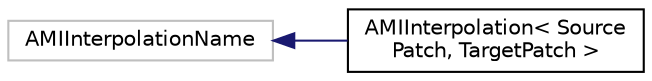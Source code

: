 digraph "Graphical Class Hierarchy"
{
  bgcolor="transparent";
  edge [fontname="Helvetica",fontsize="10",labelfontname="Helvetica",labelfontsize="10"];
  node [fontname="Helvetica",fontsize="10",shape=record];
  rankdir="LR";
  Node1 [label="AMIInterpolationName",height=0.2,width=0.4,color="grey75"];
  Node1 -> Node2 [dir="back",color="midnightblue",fontsize="10",style="solid",fontname="Helvetica"];
  Node2 [label="AMIInterpolation\< Source\lPatch, TargetPatch \>",height=0.2,width=0.4,color="black",URL="$a00044.html",tooltip="Interpolation class dealing with transfer of data between two primitive patches with an arbitrary mes..."];
}

